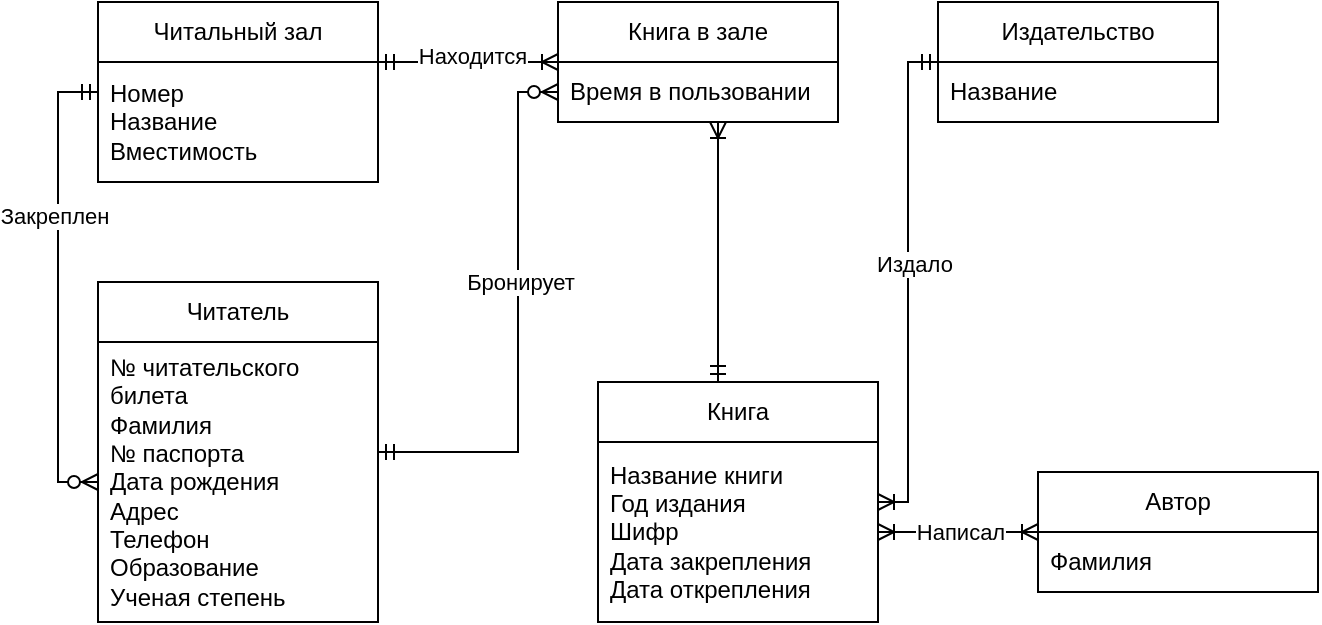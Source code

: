 <mxfile version="22.0.0" type="google">
  <diagram name="Страница — 1" id="8KeDiJDveieaul3gQW_o">
    <mxGraphModel grid="0" page="1" gridSize="10" guides="0" tooltips="1" connect="1" arrows="1" fold="1" pageScale="1" pageWidth="827" pageHeight="1169" math="0" shadow="0">
      <root>
        <mxCell id="0" />
        <mxCell id="1" parent="0" />
        <mxCell id="qlYpXJ9M0py-nHnb8Joc-5" value="Книга&lt;br&gt;" style="swimlane;fontStyle=0;childLayout=stackLayout;horizontal=1;startSize=30;horizontalStack=0;resizeParent=1;resizeParentMax=0;resizeLast=0;collapsible=1;marginBottom=0;whiteSpace=wrap;html=1;" vertex="1" parent="1">
          <mxGeometry x="332" y="271" width="140" height="120" as="geometry" />
        </mxCell>
        <mxCell id="qlYpXJ9M0py-nHnb8Joc-7" value="Название книги&lt;br&gt;Год издания&lt;br&gt;Шифр&lt;br&gt;Дата закрепления&lt;br&gt;Дата открепления" style="text;strokeColor=none;fillColor=none;align=left;verticalAlign=middle;spacingLeft=4;spacingRight=4;overflow=hidden;points=[[0,0.5],[1,0.5]];portConstraint=eastwest;rotatable=0;whiteSpace=wrap;html=1;" vertex="1" parent="qlYpXJ9M0py-nHnb8Joc-5">
          <mxGeometry y="30" width="140" height="90" as="geometry" />
        </mxCell>
        <mxCell id="wL-ro-OzK7rbH4C79Y7--1" value="Читатель" style="swimlane;fontStyle=0;childLayout=stackLayout;horizontal=1;startSize=30;horizontalStack=0;resizeParent=1;resizeParentMax=0;resizeLast=0;collapsible=1;marginBottom=0;whiteSpace=wrap;html=1;" vertex="1" parent="1">
          <mxGeometry x="82" y="221" width="140" height="170" as="geometry" />
        </mxCell>
        <mxCell id="wL-ro-OzK7rbH4C79Y7--4" value="№ читательского билета&lt;br&gt;Фамилия&lt;br&gt;№ паспорта&lt;br&gt;Дата рождения&lt;br&gt;Адрес&lt;br&gt;Телефон&lt;br&gt;Образование&lt;br&gt;Ученая степень" style="text;strokeColor=none;fillColor=none;align=left;verticalAlign=middle;spacingLeft=4;spacingRight=4;overflow=hidden;points=[[0,0.5],[1,0.5]];portConstraint=eastwest;rotatable=0;whiteSpace=wrap;html=1;" vertex="1" parent="wL-ro-OzK7rbH4C79Y7--1">
          <mxGeometry y="30" width="140" height="140" as="geometry" />
        </mxCell>
        <mxCell id="wL-ro-OzK7rbH4C79Y7--5" value="Читальный зал" style="swimlane;fontStyle=0;childLayout=stackLayout;horizontal=1;startSize=30;horizontalStack=0;resizeParent=1;resizeParentMax=0;resizeLast=0;collapsible=1;marginBottom=0;whiteSpace=wrap;html=1;" vertex="1" parent="1">
          <mxGeometry x="82" y="81" width="140" height="90" as="geometry" />
        </mxCell>
        <mxCell id="wL-ro-OzK7rbH4C79Y7--8" value="Номер&lt;br&gt;Название&lt;br&gt;Вместимость" style="text;strokeColor=none;fillColor=none;align=left;verticalAlign=middle;spacingLeft=4;spacingRight=4;overflow=hidden;points=[[0,0.5],[1,0.5]];portConstraint=eastwest;rotatable=0;whiteSpace=wrap;html=1;" vertex="1" parent="wL-ro-OzK7rbH4C79Y7--5">
          <mxGeometry y="30" width="140" height="60" as="geometry" />
        </mxCell>
        <mxCell id="wL-ro-OzK7rbH4C79Y7--9" value="Автор" style="swimlane;fontStyle=0;childLayout=stackLayout;horizontal=1;startSize=30;horizontalStack=0;resizeParent=1;resizeParentMax=0;resizeLast=0;collapsible=1;marginBottom=0;whiteSpace=wrap;html=1;" vertex="1" parent="1">
          <mxGeometry x="552" y="316" width="140" height="60" as="geometry" />
        </mxCell>
        <mxCell id="wL-ro-OzK7rbH4C79Y7--12" value="Фамилия" style="text;strokeColor=none;fillColor=none;align=left;verticalAlign=middle;spacingLeft=4;spacingRight=4;overflow=hidden;points=[[0,0.5],[1,0.5]];portConstraint=eastwest;rotatable=0;whiteSpace=wrap;html=1;" vertex="1" parent="wL-ro-OzK7rbH4C79Y7--9">
          <mxGeometry y="30" width="140" height="30" as="geometry" />
        </mxCell>
        <mxCell id="wL-ro-OzK7rbH4C79Y7--13" value="Издательство" style="swimlane;fontStyle=0;childLayout=stackLayout;horizontal=1;startSize=30;horizontalStack=0;resizeParent=1;resizeParentMax=0;resizeLast=0;collapsible=1;marginBottom=0;whiteSpace=wrap;html=1;" vertex="1" parent="1">
          <mxGeometry x="502" y="81" width="140" height="60" as="geometry" />
        </mxCell>
        <mxCell id="wL-ro-OzK7rbH4C79Y7--16" value="Название" style="text;strokeColor=none;fillColor=none;align=left;verticalAlign=middle;spacingLeft=4;spacingRight=4;overflow=hidden;points=[[0,0.5],[1,0.5]];portConstraint=eastwest;rotatable=0;whiteSpace=wrap;html=1;" vertex="1" parent="wL-ro-OzK7rbH4C79Y7--13">
          <mxGeometry y="30" width="140" height="30" as="geometry" />
        </mxCell>
        <mxCell id="wL-ro-OzK7rbH4C79Y7--17" value="Книга в зале" style="swimlane;fontStyle=0;childLayout=stackLayout;horizontal=1;startSize=30;horizontalStack=0;resizeParent=1;resizeParentMax=0;resizeLast=0;collapsible=1;marginBottom=0;whiteSpace=wrap;html=1;" vertex="1" parent="1">
          <mxGeometry x="312" y="81" width="140" height="60" as="geometry" />
        </mxCell>
        <mxCell id="wL-ro-OzK7rbH4C79Y7--20" value="Время в пользовании" style="text;strokeColor=none;fillColor=none;align=left;verticalAlign=middle;spacingLeft=4;spacingRight=4;overflow=hidden;points=[[0,0.5],[1,0.5]];portConstraint=eastwest;rotatable=0;whiteSpace=wrap;html=1;" vertex="1" parent="wL-ro-OzK7rbH4C79Y7--17">
          <mxGeometry y="30" width="140" height="30" as="geometry" />
        </mxCell>
        <mxCell id="wL-ro-OzK7rbH4C79Y7--27" value="" style="edgeStyle=elbowEdgeStyle;fontSize=12;html=1;endArrow=ERoneToMany;startArrow=ERoneToMany;rounded=0;" edge="1" parent="1" source="wL-ro-OzK7rbH4C79Y7--9" target="qlYpXJ9M0py-nHnb8Joc-7">
          <mxGeometry width="100" height="100" relative="1" as="geometry">
            <mxPoint x="382" y="486" as="sourcePoint" />
            <mxPoint x="462" y="316" as="targetPoint" />
          </mxGeometry>
        </mxCell>
        <mxCell id="wL-ro-OzK7rbH4C79Y7--28" value="Написал" style="edgeLabel;html=1;align=center;verticalAlign=middle;resizable=0;points=[];" connectable="0" vertex="1" parent="wL-ro-OzK7rbH4C79Y7--27">
          <mxGeometry x="-0.012" relative="1" as="geometry">
            <mxPoint as="offset" />
          </mxGeometry>
        </mxCell>
        <mxCell id="wL-ro-OzK7rbH4C79Y7--29" value="" style="edgeStyle=elbowEdgeStyle;fontSize=12;html=1;endArrow=ERoneToMany;startArrow=ERmandOne;rounded=0;" edge="1" parent="1" source="wL-ro-OzK7rbH4C79Y7--13" target="qlYpXJ9M0py-nHnb8Joc-5">
          <mxGeometry width="100" height="100" relative="1" as="geometry">
            <mxPoint x="532" y="136" as="sourcePoint" />
            <mxPoint x="562" y="236" as="targetPoint" />
          </mxGeometry>
        </mxCell>
        <mxCell id="wL-ro-OzK7rbH4C79Y7--30" value="Издало" style="edgeLabel;html=1;align=center;verticalAlign=middle;resizable=0;points=[];" connectable="0" vertex="1" parent="wL-ro-OzK7rbH4C79Y7--29">
          <mxGeometry x="-0.075" y="2" relative="1" as="geometry">
            <mxPoint x="1" as="offset" />
          </mxGeometry>
        </mxCell>
        <mxCell id="wL-ro-OzK7rbH4C79Y7--31" value="" style="edgeStyle=elbowEdgeStyle;fontSize=12;html=1;endArrow=ERzeroToMany;startArrow=ERmandOne;rounded=0;entryX=0;entryY=0.5;entryDx=0;entryDy=0;" edge="1" parent="1" source="wL-ro-OzK7rbH4C79Y7--5" target="wL-ro-OzK7rbH4C79Y7--4">
          <mxGeometry width="100" height="100" relative="1" as="geometry">
            <mxPoint x="-8" y="111" as="sourcePoint" />
            <mxPoint x="-18" y="376" as="targetPoint" />
            <Array as="points">
              <mxPoint x="62" y="216" />
            </Array>
          </mxGeometry>
        </mxCell>
        <mxCell id="wL-ro-OzK7rbH4C79Y7--32" value="Закреплен" style="edgeLabel;html=1;align=center;verticalAlign=middle;resizable=0;points=[];" connectable="0" vertex="1" parent="wL-ro-OzK7rbH4C79Y7--31">
          <mxGeometry x="-0.294" y="-2" relative="1" as="geometry">
            <mxPoint y="-1" as="offset" />
          </mxGeometry>
        </mxCell>
        <mxCell id="wL-ro-OzK7rbH4C79Y7--33" value="" style="edgeStyle=elbowEdgeStyle;fontSize=12;html=1;endArrow=ERoneToMany;startArrow=ERmandOne;rounded=0;" edge="1" parent="1" source="wL-ro-OzK7rbH4C79Y7--5" target="wL-ro-OzK7rbH4C79Y7--17">
          <mxGeometry width="100" height="100" relative="1" as="geometry">
            <mxPoint x="262" y="326" as="sourcePoint" />
            <mxPoint x="362" y="226" as="targetPoint" />
            <Array as="points">
              <mxPoint x="232" y="111" />
            </Array>
          </mxGeometry>
        </mxCell>
        <mxCell id="wL-ro-OzK7rbH4C79Y7--34" value="Находится" style="edgeLabel;html=1;align=center;verticalAlign=middle;resizable=0;points=[];" connectable="0" vertex="1" parent="wL-ro-OzK7rbH4C79Y7--33">
          <mxGeometry x="0.041" y="3" relative="1" as="geometry">
            <mxPoint as="offset" />
          </mxGeometry>
        </mxCell>
        <mxCell id="wL-ro-OzK7rbH4C79Y7--37" value="" style="edgeStyle=elbowEdgeStyle;fontSize=12;html=1;endArrow=ERzeroToMany;startArrow=ERmandOne;rounded=0;" edge="1" parent="1" source="wL-ro-OzK7rbH4C79Y7--1" target="wL-ro-OzK7rbH4C79Y7--20">
          <mxGeometry width="100" height="100" relative="1" as="geometry">
            <mxPoint x="262" y="326" as="sourcePoint" />
            <mxPoint x="312" y="136" as="targetPoint" />
            <Array as="points">
              <mxPoint x="292" y="216" />
            </Array>
          </mxGeometry>
        </mxCell>
        <mxCell id="wL-ro-OzK7rbH4C79Y7--38" value="Бронирует" style="edgeLabel;html=1;align=center;verticalAlign=middle;resizable=0;points=[];" connectable="0" vertex="1" parent="wL-ro-OzK7rbH4C79Y7--37">
          <mxGeometry x="0.152" y="-1" relative="1" as="geometry">
            <mxPoint as="offset" />
          </mxGeometry>
        </mxCell>
        <mxCell id="wL-ro-OzK7rbH4C79Y7--39" value="" style="edgeStyle=elbowEdgeStyle;fontSize=12;html=1;endArrow=ERoneToMany;startArrow=ERmandOne;rounded=0;" edge="1" parent="1" source="qlYpXJ9M0py-nHnb8Joc-5" target="wL-ro-OzK7rbH4C79Y7--17">
          <mxGeometry width="100" height="100" relative="1" as="geometry">
            <mxPoint x="242" y="296" as="sourcePoint" />
            <mxPoint x="342" y="196" as="targetPoint" />
          </mxGeometry>
        </mxCell>
      </root>
    </mxGraphModel>
  </diagram>
</mxfile>
